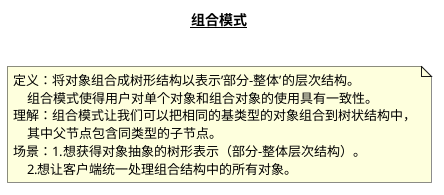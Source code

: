 @startuml
title __**组合模式**__\n

note as N1
定义：将对象组合成树形结构以表示’部分-整体’的层次结构。
    组合模式使得用户对单个对象和组合对象的使用具有一致性。
理解：组合模式让我们可以把相同的基类型的对象组合到树状结构中，
    其中父节点包含同类型的子节点。
场景：1.想获得对象抽象的树形表示（部分-整体层次结构）。
    2.想让客户端统一处理组合结构中的所有对象。
end note

newpage

Client -r-> Component
Leaf .up.|> Component
Composite .up.|> Component
Composite *--> Component

Composite : + operation() : foreach node in children
Composite : + add()
Composite : + remove()
Composite : + getChild()


note as ctn
组合中的对象声明接口，在适当的情况下，
实现所有类共有接口的默认行为。声明一个
接口用于访问和管理Component的子部件
end note
Component -r-> ctn

note as ln
在组合中表示叶子节点对象，
叶子节点没有子节点
end note
Leaf --> ln

note as cn
定义有子节点行为，用来存储子部件，
在Component接口中实现与子部件有关
的操作，比如增加add和删除remove
end note
Composite --> cn


@enduml